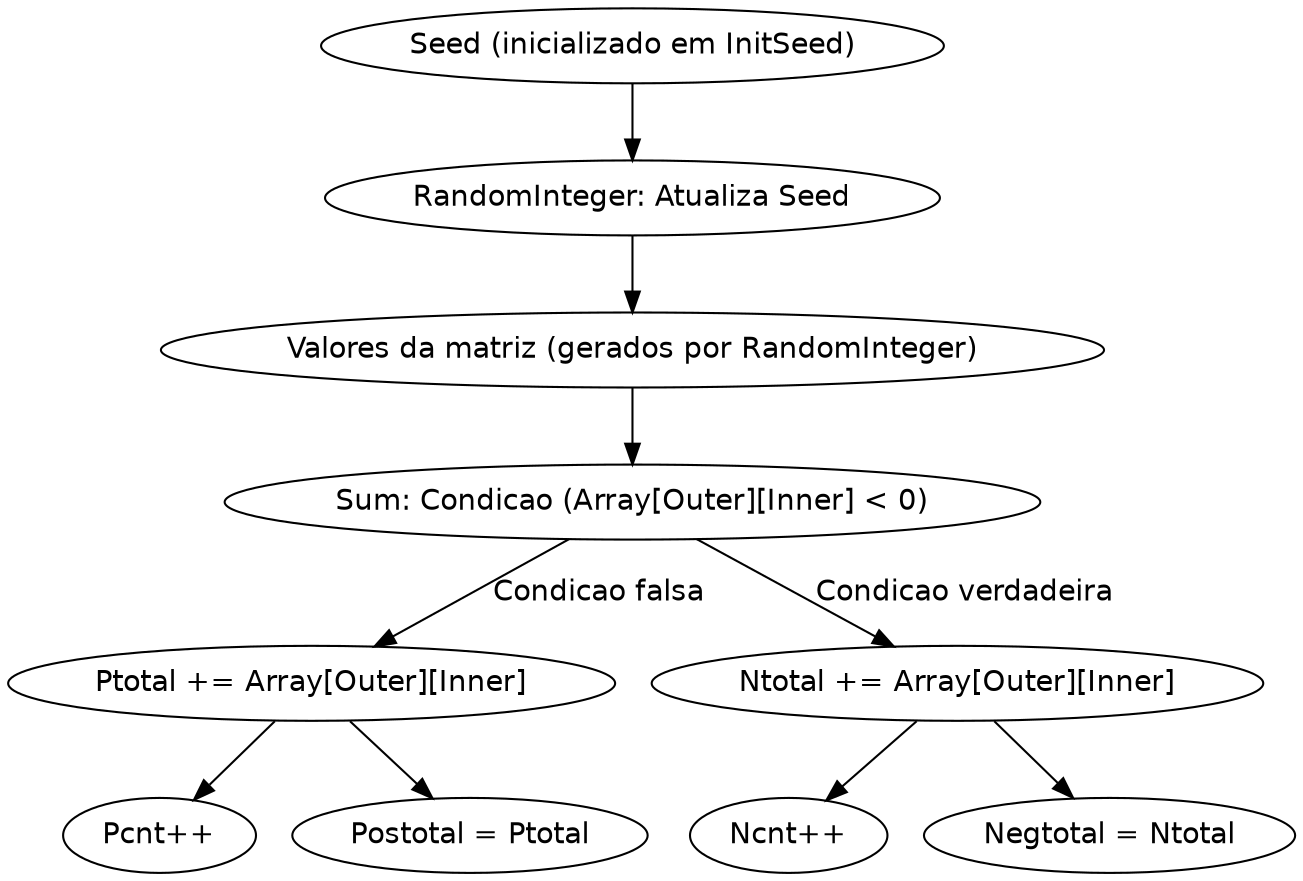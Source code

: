 digraph DFG {
    node [shape=ellipse, fontname="Helvetica"];
    edge [fontname="Helvetica"];

    // Entradas
    Seed_init [label="Seed (inicializado em InitSeed)"];
    Array_val [label="Valores da matriz (gerados por RandomInteger)"];

    // Operacoes
    RandomInteger_op [label="RandomInteger: Atualiza Seed"];
    Sum_cond [label="Sum: Condicao (Array[Outer][Inner] < 0)"];
    Ptotal_add [label="Ptotal += Array[Outer][Inner]"];
    Ntotal_add [label="Ntotal += Array[Outer][Inner]"];
    Pcnt_inc [label="Pcnt++"];
    Ncnt_inc [label="Ncnt++"];

    // Saidas
    Postotal_out [label="Postotal = Ptotal"];
    Negtotal_out [label="Negtotal = Ntotal"];

    // Dependencias
    Seed_init -> RandomInteger_op;
    RandomInteger_op -> Array_val;
    Array_val -> Sum_cond;
    Sum_cond -> Ptotal_add [label="Condicao falsa"];
    Sum_cond -> Ntotal_add [label="Condicao verdadeira"];
    Ptotal_add -> Pcnt_inc;
    Ntotal_add -> Ncnt_inc;
    Ptotal_add -> Postotal_out;
    Ntotal_add -> Negtotal_out;
}